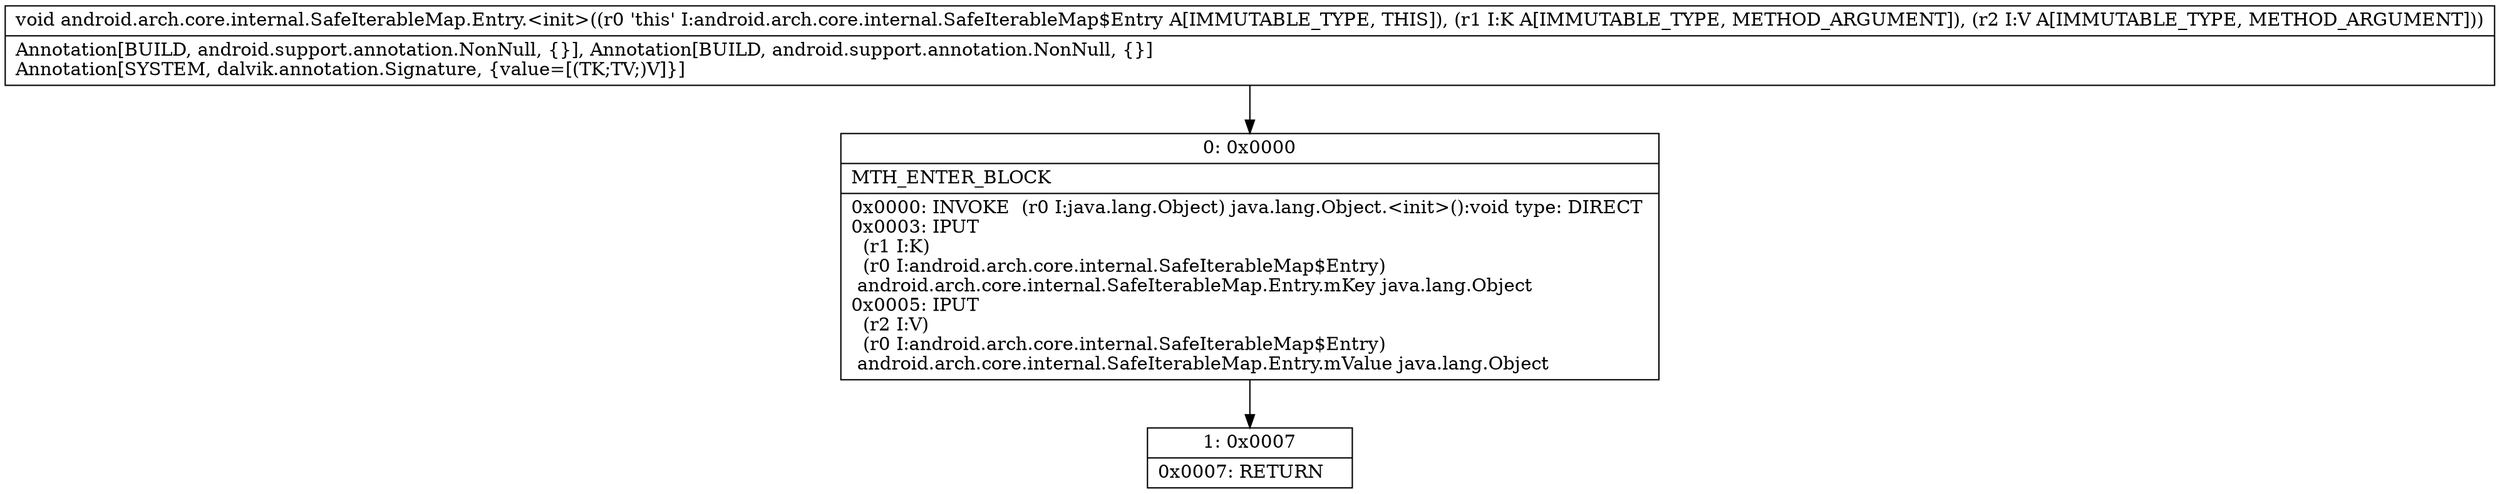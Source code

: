 digraph "CFG forandroid.arch.core.internal.SafeIterableMap.Entry.\<init\>(Ljava\/lang\/Object;Ljava\/lang\/Object;)V" {
Node_0 [shape=record,label="{0\:\ 0x0000|MTH_ENTER_BLOCK\l|0x0000: INVOKE  (r0 I:java.lang.Object) java.lang.Object.\<init\>():void type: DIRECT \l0x0003: IPUT  \l  (r1 I:K)\l  (r0 I:android.arch.core.internal.SafeIterableMap$Entry)\l android.arch.core.internal.SafeIterableMap.Entry.mKey java.lang.Object \l0x0005: IPUT  \l  (r2 I:V)\l  (r0 I:android.arch.core.internal.SafeIterableMap$Entry)\l android.arch.core.internal.SafeIterableMap.Entry.mValue java.lang.Object \l}"];
Node_1 [shape=record,label="{1\:\ 0x0007|0x0007: RETURN   \l}"];
MethodNode[shape=record,label="{void android.arch.core.internal.SafeIterableMap.Entry.\<init\>((r0 'this' I:android.arch.core.internal.SafeIterableMap$Entry A[IMMUTABLE_TYPE, THIS]), (r1 I:K A[IMMUTABLE_TYPE, METHOD_ARGUMENT]), (r2 I:V A[IMMUTABLE_TYPE, METHOD_ARGUMENT]))  | Annotation[BUILD, android.support.annotation.NonNull, \{\}], Annotation[BUILD, android.support.annotation.NonNull, \{\}]\lAnnotation[SYSTEM, dalvik.annotation.Signature, \{value=[(TK;TV;)V]\}]\l}"];
MethodNode -> Node_0;
Node_0 -> Node_1;
}

